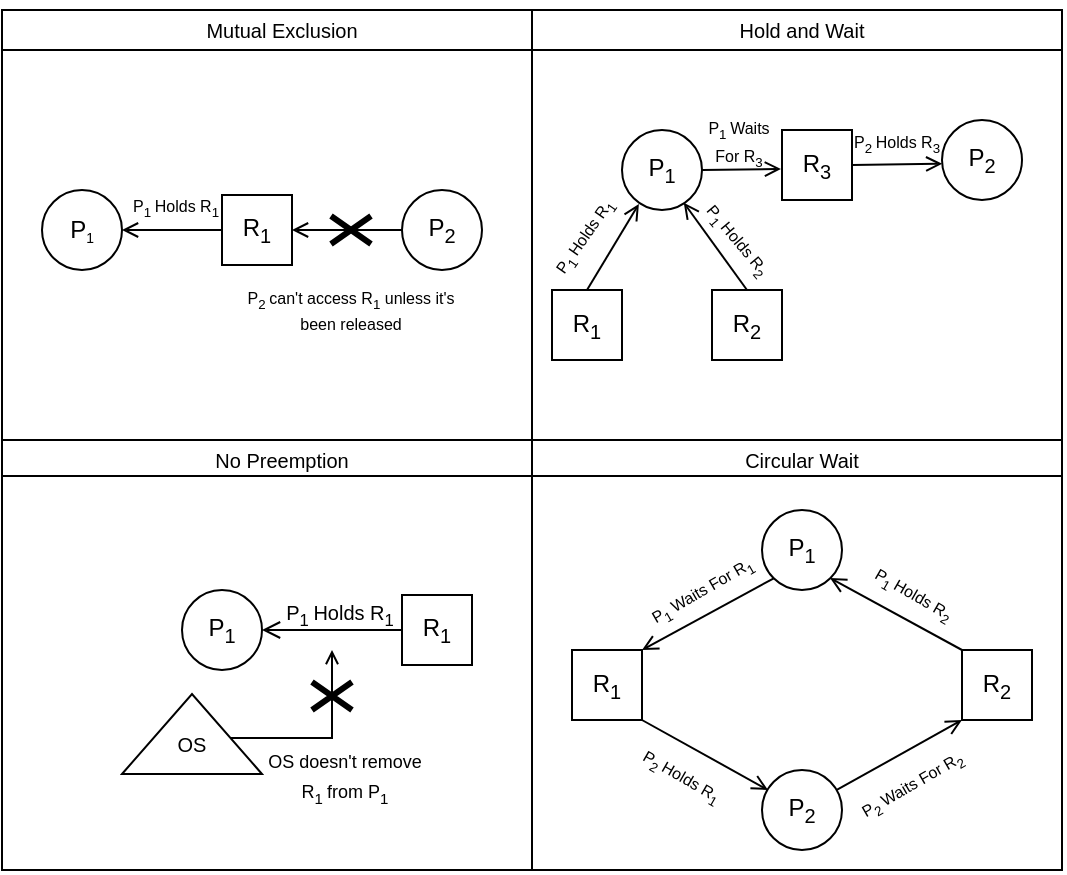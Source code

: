 <mxfile version="25.0.2">
  <diagram name="Page-1" id="F77SFaQp8SZt7heQ1JD7">
    <mxGraphModel dx="624" dy="403" grid="1" gridSize="10" guides="1" tooltips="1" connect="1" arrows="1" fold="1" page="1" pageScale="1" pageWidth="570" pageHeight="940" math="0" shadow="0">
      <root>
        <mxCell id="0" />
        <mxCell id="1" parent="0" />
        <mxCell id="sEBXgarD6pMtnRQl7asV-54" value="" style="group" vertex="1" connectable="0" parent="1">
          <mxGeometry y="70" width="530" height="430" as="geometry" />
        </mxCell>
        <mxCell id="sEBXgarD6pMtnRQl7asV-5" value="" style="group;allowArrows=0;" vertex="1" connectable="0" parent="sEBXgarD6pMtnRQl7asV-54">
          <mxGeometry width="530" height="430" as="geometry" />
        </mxCell>
        <mxCell id="sEBXgarD6pMtnRQl7asV-6" value="" style="endArrow=none;html=1;rounded=0;endFill=0;" edge="1" parent="sEBXgarD6pMtnRQl7asV-5">
          <mxGeometry width="50" height="50" relative="1" as="geometry">
            <mxPoint y="20" as="sourcePoint" />
            <mxPoint x="530" y="20" as="targetPoint" />
          </mxGeometry>
        </mxCell>
        <mxCell id="sEBXgarD6pMtnRQl7asV-7" value="" style="endArrow=none;html=1;rounded=0;endFill=0;" edge="1" parent="sEBXgarD6pMtnRQl7asV-5">
          <mxGeometry width="50" height="50" relative="1" as="geometry">
            <mxPoint y="233" as="sourcePoint" />
            <mxPoint x="530" y="233" as="targetPoint" />
          </mxGeometry>
        </mxCell>
        <mxCell id="sEBXgarD6pMtnRQl7asV-8" value="&lt;span style=&quot;font-size: 10px;&quot;&gt;Mutual Exclusion&lt;/span&gt;" style="text;html=1;align=center;verticalAlign=middle;whiteSpace=wrap;rounded=0;" vertex="1" parent="sEBXgarD6pMtnRQl7asV-5">
          <mxGeometry x="100" y="-5" width="80" height="30" as="geometry" />
        </mxCell>
        <mxCell id="sEBXgarD6pMtnRQl7asV-9" value="&lt;span style=&quot;font-size: 10px;&quot;&gt;Hold and Wait&lt;/span&gt;" style="text;html=1;align=center;verticalAlign=middle;whiteSpace=wrap;rounded=0;" vertex="1" parent="sEBXgarD6pMtnRQl7asV-5">
          <mxGeometry x="360" y="-5" width="80" height="30" as="geometry" />
        </mxCell>
        <mxCell id="sEBXgarD6pMtnRQl7asV-10" value="&lt;span style=&quot;font-size: 10px;&quot;&gt;No Preemption&lt;/span&gt;" style="text;html=1;align=center;verticalAlign=middle;whiteSpace=wrap;rounded=0;" vertex="1" parent="sEBXgarD6pMtnRQl7asV-5">
          <mxGeometry x="100" y="210" width="80" height="30" as="geometry" />
        </mxCell>
        <mxCell id="sEBXgarD6pMtnRQl7asV-11" value="&lt;span style=&quot;font-size: 10px;&quot;&gt;Circular Wait&lt;/span&gt;" style="text;html=1;align=center;verticalAlign=middle;whiteSpace=wrap;rounded=0;" vertex="1" parent="sEBXgarD6pMtnRQl7asV-5">
          <mxGeometry x="360" y="210" width="80" height="30" as="geometry" />
        </mxCell>
        <mxCell id="sEBXgarD6pMtnRQl7asV-20" value="" style="group" vertex="1" connectable="0" parent="sEBXgarD6pMtnRQl7asV-5">
          <mxGeometry x="20" y="90" width="220" height="40" as="geometry" />
        </mxCell>
        <mxCell id="sEBXgarD6pMtnRQl7asV-13" value="R&lt;sub&gt;1&lt;/sub&gt;" style="whiteSpace=wrap;html=1;aspect=fixed;strokeColor=default;fillColor=none;" vertex="1" parent="sEBXgarD6pMtnRQl7asV-20">
          <mxGeometry x="90" y="2.5" width="35" height="35" as="geometry" />
        </mxCell>
        <mxCell id="sEBXgarD6pMtnRQl7asV-16" value="" style="endArrow=open;html=1;rounded=0;exitX=0;exitY=0.5;exitDx=0;exitDy=0;endFill=0;entryX=1;entryY=0.5;entryDx=0;entryDy=0;" edge="1" parent="sEBXgarD6pMtnRQl7asV-20" source="sEBXgarD6pMtnRQl7asV-13" target="sEBXgarD6pMtnRQl7asV-19">
          <mxGeometry width="50" height="50" relative="1" as="geometry">
            <mxPoint x="80" y="17.5" as="sourcePoint" />
            <mxPoint x="230" y="47.5" as="targetPoint" />
          </mxGeometry>
        </mxCell>
        <mxCell id="sEBXgarD6pMtnRQl7asV-17" value="" style="endArrow=open;html=1;rounded=0;exitX=0;exitY=0.5;exitDx=0;exitDy=0;endFill=0;entryX=1;entryY=0.5;entryDx=0;entryDy=0;" edge="1" parent="sEBXgarD6pMtnRQl7asV-20" source="sEBXgarD6pMtnRQl7asV-18" target="sEBXgarD6pMtnRQl7asV-13">
          <mxGeometry width="50" height="50" relative="1" as="geometry">
            <mxPoint x="180" y="17.5" as="sourcePoint" />
            <mxPoint x="130" y="17.5" as="targetPoint" />
          </mxGeometry>
        </mxCell>
        <mxCell id="sEBXgarD6pMtnRQl7asV-18" value="P&lt;sub&gt;2&lt;/sub&gt;" style="ellipse;whiteSpace=wrap;html=1;aspect=fixed;fillColor=none;" vertex="1" parent="sEBXgarD6pMtnRQl7asV-20">
          <mxGeometry x="180" width="40" height="40" as="geometry" />
        </mxCell>
        <mxCell id="sEBXgarD6pMtnRQl7asV-19" value="P&lt;span style=&quot;font-size: 8.333px;&quot;&gt;&lt;sub&gt;1&lt;/sub&gt;&lt;/span&gt;" style="ellipse;whiteSpace=wrap;html=1;aspect=fixed;fillColor=none;" vertex="1" parent="sEBXgarD6pMtnRQl7asV-20">
          <mxGeometry width="40" height="40" as="geometry" />
        </mxCell>
        <mxCell id="sEBXgarD6pMtnRQl7asV-28" value="R&lt;sub&gt;1&lt;/sub&gt;" style="whiteSpace=wrap;html=1;aspect=fixed;strokeColor=default;fillColor=none;" vertex="1" parent="sEBXgarD6pMtnRQl7asV-5">
          <mxGeometry x="275" y="140" width="35" height="35" as="geometry" />
        </mxCell>
        <mxCell id="sEBXgarD6pMtnRQl7asV-27" value="R&lt;sub&gt;2&lt;/sub&gt;" style="whiteSpace=wrap;html=1;aspect=fixed;strokeColor=default;fillColor=none;" vertex="1" parent="sEBXgarD6pMtnRQl7asV-5">
          <mxGeometry x="355" y="140" width="35" height="35" as="geometry" />
        </mxCell>
        <mxCell id="sEBXgarD6pMtnRQl7asV-29" value="R&lt;sub&gt;3&lt;/sub&gt;" style="whiteSpace=wrap;html=1;aspect=fixed;strokeColor=default;fillColor=none;" vertex="1" parent="sEBXgarD6pMtnRQl7asV-5">
          <mxGeometry x="390" y="60" width="35" height="35" as="geometry" />
        </mxCell>
        <mxCell id="sEBXgarD6pMtnRQl7asV-30" value="P&lt;sub&gt;1&lt;/sub&gt;" style="ellipse;whiteSpace=wrap;html=1;aspect=fixed;fillColor=none;" vertex="1" parent="sEBXgarD6pMtnRQl7asV-5">
          <mxGeometry x="310" y="60" width="40" height="40" as="geometry" />
        </mxCell>
        <mxCell id="sEBXgarD6pMtnRQl7asV-31" value="P&lt;sub&gt;2&lt;/sub&gt;" style="ellipse;whiteSpace=wrap;html=1;aspect=fixed;fillColor=none;" vertex="1" parent="sEBXgarD6pMtnRQl7asV-5">
          <mxGeometry x="470" y="55" width="40" height="40" as="geometry" />
        </mxCell>
        <mxCell id="sEBXgarD6pMtnRQl7asV-32" value="" style="endArrow=open;html=1;rounded=0;endFill=0;exitX=0.5;exitY=0;exitDx=0;exitDy=0;entryX=0.211;entryY=0.925;entryDx=0;entryDy=0;entryPerimeter=0;" edge="1" parent="sEBXgarD6pMtnRQl7asV-5" source="sEBXgarD6pMtnRQl7asV-28" target="sEBXgarD6pMtnRQl7asV-30">
          <mxGeometry width="50" height="50" relative="1" as="geometry">
            <mxPoint x="300" y="140" as="sourcePoint" />
            <mxPoint x="350" y="90" as="targetPoint" />
          </mxGeometry>
        </mxCell>
        <mxCell id="sEBXgarD6pMtnRQl7asV-33" value="" style="endArrow=open;html=1;rounded=0;endFill=0;exitX=0.5;exitY=0;exitDx=0;exitDy=0;entryX=0.772;entryY=0.908;entryDx=0;entryDy=0;entryPerimeter=0;" edge="1" parent="sEBXgarD6pMtnRQl7asV-5" source="sEBXgarD6pMtnRQl7asV-27" target="sEBXgarD6pMtnRQl7asV-30">
          <mxGeometry width="50" height="50" relative="1" as="geometry">
            <mxPoint x="280" y="130" as="sourcePoint" />
            <mxPoint x="330" y="80" as="targetPoint" />
          </mxGeometry>
        </mxCell>
        <mxCell id="sEBXgarD6pMtnRQl7asV-34" value="" style="endArrow=open;html=1;rounded=0;endFill=0;exitX=1;exitY=0.5;exitDx=0;exitDy=0;entryX=-0.015;entryY=0.556;entryDx=0;entryDy=0;entryPerimeter=0;" edge="1" parent="sEBXgarD6pMtnRQl7asV-5" source="sEBXgarD6pMtnRQl7asV-30" target="sEBXgarD6pMtnRQl7asV-29">
          <mxGeometry width="50" height="50" relative="1" as="geometry">
            <mxPoint x="320" y="130" as="sourcePoint" />
            <mxPoint x="370" y="80" as="targetPoint" />
          </mxGeometry>
        </mxCell>
        <mxCell id="sEBXgarD6pMtnRQl7asV-35" value="" style="endArrow=open;html=1;rounded=0;endFill=0;exitX=1;exitY=0.5;exitDx=0;exitDy=0;entryX=0.003;entryY=0.547;entryDx=0;entryDy=0;entryPerimeter=0;" edge="1" parent="sEBXgarD6pMtnRQl7asV-5" source="sEBXgarD6pMtnRQl7asV-29" target="sEBXgarD6pMtnRQl7asV-31">
          <mxGeometry width="50" height="50" relative="1" as="geometry">
            <mxPoint x="410" y="110" as="sourcePoint" />
            <mxPoint x="460" y="60" as="targetPoint" />
          </mxGeometry>
        </mxCell>
        <mxCell id="sEBXgarD6pMtnRQl7asV-40" value="" style="group" vertex="1" connectable="0" parent="sEBXgarD6pMtnRQl7asV-5">
          <mxGeometry x="90" y="290" width="145" height="40" as="geometry" />
        </mxCell>
        <mxCell id="sEBXgarD6pMtnRQl7asV-36" value="" style="endArrow=open;endSize=7;html=1;rounded=0;entryX=1;entryY=0.5;entryDx=0;entryDy=0;exitX=0;exitY=0.5;exitDx=0;exitDy=0;" edge="1" parent="sEBXgarD6pMtnRQl7asV-40" source="sEBXgarD6pMtnRQl7asV-37" target="sEBXgarD6pMtnRQl7asV-38">
          <mxGeometry width="160" relative="1" as="geometry">
            <mxPoint x="70" y="32.5" as="sourcePoint" />
            <mxPoint x="30" y="-92" as="targetPoint" />
          </mxGeometry>
        </mxCell>
        <mxCell id="sEBXgarD6pMtnRQl7asV-37" value="R&lt;sub&gt;1&lt;/sub&gt;" style="whiteSpace=wrap;html=1;aspect=fixed;strokeColor=default;fillColor=none;" vertex="1" parent="sEBXgarD6pMtnRQl7asV-40">
          <mxGeometry x="110" y="2.5" width="35" height="35" as="geometry" />
        </mxCell>
        <mxCell id="sEBXgarD6pMtnRQl7asV-38" value="P&lt;sub&gt;1&lt;/sub&gt;" style="ellipse;whiteSpace=wrap;html=1;aspect=fixed;fillColor=none;" vertex="1" parent="sEBXgarD6pMtnRQl7asV-40">
          <mxGeometry width="40" height="40" as="geometry" />
        </mxCell>
        <mxCell id="sEBXgarD6pMtnRQl7asV-39" value="&lt;font style=&quot;font-size: 10px;&quot;&gt;P&lt;sub style=&quot;&quot;&gt;1 &lt;/sub&gt;Holds R&lt;sub style=&quot;&quot;&gt;1&lt;/sub&gt;&lt;/font&gt;" style="text;html=1;align=center;verticalAlign=middle;whiteSpace=wrap;rounded=0;" vertex="1" parent="sEBXgarD6pMtnRQl7asV-40">
          <mxGeometry x="44" y="0.5" width="70" height="20" as="geometry" />
        </mxCell>
        <mxCell id="sEBXgarD6pMtnRQl7asV-51" value="" style="group" vertex="1" connectable="0" parent="sEBXgarD6pMtnRQl7asV-5">
          <mxGeometry width="530" height="430" as="geometry" />
        </mxCell>
        <mxCell id="sEBXgarD6pMtnRQl7asV-1" value="" style="rounded=0;whiteSpace=wrap;html=1;fillColor=none;allowArrows=0;connectable=0;" vertex="1" parent="sEBXgarD6pMtnRQl7asV-51">
          <mxGeometry width="530" height="430" as="geometry" />
        </mxCell>
        <mxCell id="sEBXgarD6pMtnRQl7asV-50" value="" style="group" vertex="1" connectable="0" parent="sEBXgarD6pMtnRQl7asV-51">
          <mxGeometry x="60" y="320" width="120" height="62" as="geometry" />
        </mxCell>
        <mxCell id="sEBXgarD6pMtnRQl7asV-43" value="" style="group" vertex="1" connectable="0" parent="sEBXgarD6pMtnRQl7asV-50">
          <mxGeometry y="22" width="70" height="40" as="geometry" />
        </mxCell>
        <mxCell id="sEBXgarD6pMtnRQl7asV-41" value="" style="triangle;whiteSpace=wrap;html=1;direction=north;fillColor=none;" vertex="1" parent="sEBXgarD6pMtnRQl7asV-43">
          <mxGeometry width="70" height="40" as="geometry" />
        </mxCell>
        <mxCell id="sEBXgarD6pMtnRQl7asV-42" value="&lt;span style=&quot;font-size: 10px;&quot;&gt;OS&lt;/span&gt;" style="text;html=1;align=center;verticalAlign=middle;whiteSpace=wrap;rounded=0;" vertex="1" parent="sEBXgarD6pMtnRQl7asV-43">
          <mxGeometry x="5" y="10" width="60" height="30" as="geometry" />
        </mxCell>
        <mxCell id="sEBXgarD6pMtnRQl7asV-44" value="" style="endArrow=open;html=1;rounded=0;endFill=0;bendable=0;deletable=1;editable=1;movable=1;resizable=1;rotatable=1;locked=0;connectable=1;anchorPointDirection=0;startFill=0;endSize=5;" edge="1" parent="sEBXgarD6pMtnRQl7asV-50">
          <mxGeometry width="50" height="50" relative="1" as="geometry">
            <mxPoint x="105" y="44" as="sourcePoint" />
            <mxPoint x="105" as="targetPoint" />
          </mxGeometry>
        </mxCell>
        <mxCell id="sEBXgarD6pMtnRQl7asV-66" value="" style="shape=umlDestroy;whiteSpace=wrap;html=1;strokeWidth=3;targetShapes=umlLifeline;" vertex="1" parent="sEBXgarD6pMtnRQl7asV-50">
          <mxGeometry x="95" y="16" width="20" height="14" as="geometry" />
        </mxCell>
        <mxCell id="sEBXgarD6pMtnRQl7asV-4" value="" style="endArrow=none;html=1;rounded=0;exitX=0;exitY=0.5;exitDx=0;exitDy=0;entryX=1;entryY=0.5;entryDx=0;entryDy=0;endFill=0;" edge="1" parent="sEBXgarD6pMtnRQl7asV-51" source="sEBXgarD6pMtnRQl7asV-1" target="sEBXgarD6pMtnRQl7asV-1">
          <mxGeometry width="50" height="50" relative="1" as="geometry">
            <mxPoint x="285.8" y="10" as="sourcePoint" />
            <mxPoint x="285.8" y="440" as="targetPoint" />
          </mxGeometry>
        </mxCell>
        <mxCell id="sEBXgarD6pMtnRQl7asV-3" value="" style="endArrow=none;html=1;rounded=0;exitX=0.5;exitY=0;exitDx=0;exitDy=0;entryX=0.5;entryY=1;entryDx=0;entryDy=0;endFill=0;" edge="1" parent="sEBXgarD6pMtnRQl7asV-51" source="sEBXgarD6pMtnRQl7asV-1" target="sEBXgarD6pMtnRQl7asV-1">
          <mxGeometry width="50" height="50" relative="1" as="geometry">
            <mxPoint x="250" y="230" as="sourcePoint" />
            <mxPoint x="300" y="180" as="targetPoint" />
          </mxGeometry>
        </mxCell>
        <mxCell id="sEBXgarD6pMtnRQl7asV-56" value="R&lt;sub&gt;1&lt;/sub&gt;" style="whiteSpace=wrap;html=1;aspect=fixed;strokeColor=default;fillColor=none;" vertex="1" parent="sEBXgarD6pMtnRQl7asV-51">
          <mxGeometry x="285" y="320" width="35" height="35" as="geometry" />
        </mxCell>
        <mxCell id="sEBXgarD6pMtnRQl7asV-57" value="R&lt;sub&gt;2&lt;/sub&gt;" style="whiteSpace=wrap;html=1;aspect=fixed;strokeColor=default;fillColor=none;" vertex="1" parent="sEBXgarD6pMtnRQl7asV-51">
          <mxGeometry x="480" y="320" width="35" height="35" as="geometry" />
        </mxCell>
        <mxCell id="sEBXgarD6pMtnRQl7asV-59" value="P&lt;sub&gt;2&lt;/sub&gt;" style="ellipse;whiteSpace=wrap;html=1;aspect=fixed;fillColor=none;" vertex="1" parent="sEBXgarD6pMtnRQl7asV-51">
          <mxGeometry x="380" y="380" width="40" height="40" as="geometry" />
        </mxCell>
        <mxCell id="sEBXgarD6pMtnRQl7asV-58" value="P&lt;sub&gt;1&lt;/sub&gt;" style="ellipse;whiteSpace=wrap;html=1;aspect=fixed;fillColor=none;" vertex="1" parent="sEBXgarD6pMtnRQl7asV-51">
          <mxGeometry x="380" y="250" width="40" height="40" as="geometry" />
        </mxCell>
        <mxCell id="sEBXgarD6pMtnRQl7asV-60" value="" style="endArrow=open;html=1;rounded=0;endFill=0;exitX=0;exitY=1;exitDx=0;exitDy=0;entryX=1;entryY=0;entryDx=0;entryDy=0;" edge="1" parent="sEBXgarD6pMtnRQl7asV-51" source="sEBXgarD6pMtnRQl7asV-58" target="sEBXgarD6pMtnRQl7asV-56">
          <mxGeometry width="50" height="50" relative="1" as="geometry">
            <mxPoint x="390" y="350" as="sourcePoint" />
            <mxPoint x="440" y="300" as="targetPoint" />
          </mxGeometry>
        </mxCell>
        <mxCell id="sEBXgarD6pMtnRQl7asV-61" value="" style="endArrow=open;html=1;rounded=0;endFill=0;exitX=0;exitY=1;exitDx=0;exitDy=0;entryX=1;entryY=0;entryDx=0;entryDy=0;" edge="1" parent="sEBXgarD6pMtnRQl7asV-51">
          <mxGeometry width="50" height="50" relative="1" as="geometry">
            <mxPoint x="480" y="320" as="sourcePoint" />
            <mxPoint x="414" y="284" as="targetPoint" />
          </mxGeometry>
        </mxCell>
        <mxCell id="sEBXgarD6pMtnRQl7asV-62" value="" style="endArrow=open;html=1;rounded=0;endFill=0;exitX=0.929;exitY=0.253;exitDx=0;exitDy=0;entryX=0.929;entryY=0.253;entryDx=0;entryDy=0;entryPerimeter=0;exitPerimeter=0;" edge="1" parent="sEBXgarD6pMtnRQl7asV-51" source="sEBXgarD6pMtnRQl7asV-59">
          <mxGeometry width="50" height="50" relative="1" as="geometry">
            <mxPoint x="418" y="390" as="sourcePoint" />
            <mxPoint x="480" y="355" as="targetPoint" />
          </mxGeometry>
        </mxCell>
        <mxCell id="sEBXgarD6pMtnRQl7asV-64" value="" style="endArrow=open;html=1;rounded=0;endFill=0;exitX=0;exitY=1;exitDx=0;exitDy=0;entryX=0.929;entryY=0.253;entryDx=0;entryDy=0;entryPerimeter=0;" edge="1" parent="sEBXgarD6pMtnRQl7asV-51">
          <mxGeometry width="50" height="50" relative="1" as="geometry">
            <mxPoint x="320" y="355" as="sourcePoint" />
            <mxPoint x="383" y="390" as="targetPoint" />
          </mxGeometry>
        </mxCell>
        <mxCell id="sEBXgarD6pMtnRQl7asV-67" value="&lt;font style=&quot;font-size: 9px;&quot;&gt;OS doesn&#39;t remove R&lt;sub style=&quot;&quot;&gt;1 &lt;/sub&gt;from P&lt;sub style=&quot;&quot;&gt;1&lt;/sub&gt;&lt;/font&gt;" style="text;html=1;align=center;verticalAlign=middle;whiteSpace=wrap;rounded=0;" vertex="1" parent="sEBXgarD6pMtnRQl7asV-51">
          <mxGeometry x="131" y="368" width="81" height="30" as="geometry" />
        </mxCell>
        <mxCell id="sEBXgarD6pMtnRQl7asV-68" value="" style="shape=umlDestroy;whiteSpace=wrap;html=1;strokeWidth=3;targetShapes=umlLifeline;" vertex="1" parent="sEBXgarD6pMtnRQl7asV-51">
          <mxGeometry x="164.5" y="103" width="20" height="14" as="geometry" />
        </mxCell>
        <mxCell id="sEBXgarD6pMtnRQl7asV-69" value="&lt;font style=&quot;font-size: 8px;&quot;&gt;P&lt;sub&gt;2&lt;/sub&gt;&lt;sub style=&quot;&quot;&gt;&amp;nbsp;&lt;/sub&gt;can&#39;t access&amp;nbsp;R&lt;sub style=&quot;&quot;&gt;1&lt;/sub&gt;&amp;nbsp;unless it&#39;s been released&lt;/font&gt;" style="text;html=1;align=center;verticalAlign=middle;whiteSpace=wrap;rounded=0;fontSize=10;" vertex="1" parent="sEBXgarD6pMtnRQl7asV-51">
          <mxGeometry x="120.25" y="140" width="108.5" height="20" as="geometry" />
        </mxCell>
        <mxCell id="sEBXgarD6pMtnRQl7asV-70" value="&lt;font style=&quot;font-size: 8px;&quot;&gt;P&lt;sub style=&quot;&quot;&gt;1 &lt;/sub&gt;Holds R&lt;sub style=&quot;&quot;&gt;2&lt;/sub&gt;&lt;/font&gt;" style="text;html=1;align=center;verticalAlign=middle;whiteSpace=wrap;rounded=0;fontSize=10;rotation=50;" vertex="1" parent="sEBXgarD6pMtnRQl7asV-51">
          <mxGeometry x="338" y="105" width="60" height="20" as="geometry" />
        </mxCell>
        <mxCell id="sEBXgarD6pMtnRQl7asV-71" value="&lt;font style=&quot;font-size: 8px;&quot;&gt;P&lt;sub style=&quot;&quot;&gt;1 &lt;/sub&gt;Holds R&lt;sub style=&quot;&quot;&gt;1&lt;/sub&gt;&lt;/font&gt;" style="text;html=1;align=center;verticalAlign=middle;whiteSpace=wrap;rounded=0;fontSize=10;rotation=-55;" vertex="1" parent="sEBXgarD6pMtnRQl7asV-51">
          <mxGeometry x="261" y="103" width="60" height="20" as="geometry" />
        </mxCell>
        <mxCell id="sEBXgarD6pMtnRQl7asV-73" value="&lt;font style=&quot;font-size: 8px;&quot;&gt;P&lt;sub style=&quot;&quot;&gt;2&amp;nbsp;&lt;/sub&gt;Holds R&lt;sub style=&quot;&quot;&gt;3&lt;/sub&gt;&lt;/font&gt;" style="text;html=1;align=center;verticalAlign=middle;whiteSpace=wrap;rounded=0;fontSize=10;" vertex="1" parent="sEBXgarD6pMtnRQl7asV-51">
          <mxGeometry x="423" y="56" width="49" height="20" as="geometry" />
        </mxCell>
        <mxCell id="sEBXgarD6pMtnRQl7asV-74" value="&lt;font style=&quot;font-size: 8px;&quot;&gt;P&lt;sub style=&quot;&quot;&gt;1&amp;nbsp;&lt;/sub&gt;Waits For&amp;nbsp;R&lt;sub style=&quot;&quot;&gt;3&lt;/sub&gt;&lt;/font&gt;" style="text;html=1;align=center;verticalAlign=middle;whiteSpace=wrap;rounded=0;fontSize=10;" vertex="1" parent="sEBXgarD6pMtnRQl7asV-51">
          <mxGeometry x="343.5" y="59" width="49" height="14" as="geometry" />
        </mxCell>
        <mxCell id="sEBXgarD6pMtnRQl7asV-75" value="&lt;font style=&quot;font-size: 8px;&quot;&gt;P&lt;sub style=&quot;&quot;&gt;1 &lt;/sub&gt;Waits For&amp;nbsp;R&lt;sub style=&quot;&quot;&gt;1&lt;/sub&gt;&lt;/font&gt;" style="text;html=1;align=center;verticalAlign=middle;whiteSpace=wrap;rounded=0;fontSize=10;rotation=-30;" vertex="1" parent="sEBXgarD6pMtnRQl7asV-51">
          <mxGeometry x="320" y="280" width="60" height="20" as="geometry" />
        </mxCell>
        <mxCell id="sEBXgarD6pMtnRQl7asV-76" value="&lt;font style=&quot;font-size: 8px;&quot;&gt;P&lt;sub style=&quot;&quot;&gt;2&amp;nbsp;&lt;/sub&gt;Waits For&amp;nbsp;R&lt;sub style=&quot;&quot;&gt;2&lt;/sub&gt;&lt;/font&gt;" style="text;html=1;align=center;verticalAlign=middle;whiteSpace=wrap;rounded=0;fontSize=10;rotation=-30;" vertex="1" parent="sEBXgarD6pMtnRQl7asV-51">
          <mxGeometry x="425" y="377" width="60" height="20" as="geometry" />
        </mxCell>
        <mxCell id="sEBXgarD6pMtnRQl7asV-77" value="&lt;font style=&quot;font-size: 8px;&quot;&gt;P&lt;sub style=&quot;&quot;&gt;1 &lt;/sub&gt;Holds R&lt;sub style=&quot;&quot;&gt;2&lt;/sub&gt;&lt;/font&gt;" style="text;html=1;align=center;verticalAlign=middle;whiteSpace=wrap;rounded=0;fontSize=10;rotation=30;" vertex="1" parent="sEBXgarD6pMtnRQl7asV-51">
          <mxGeometry x="426" y="282" width="60" height="20" as="geometry" />
        </mxCell>
        <mxCell id="sEBXgarD6pMtnRQl7asV-78" value="&lt;font style=&quot;font-size: 8px;&quot;&gt;P&lt;sub style=&quot;&quot;&gt;2&amp;nbsp;&lt;/sub&gt;Holds R&lt;sub style=&quot;&quot;&gt;1&lt;/sub&gt;&lt;/font&gt;" style="text;html=1;align=center;verticalAlign=middle;whiteSpace=wrap;rounded=0;fontSize=10;rotation=30;" vertex="1" parent="sEBXgarD6pMtnRQl7asV-51">
          <mxGeometry x="310" y="373" width="60" height="20" as="geometry" />
        </mxCell>
        <mxCell id="sEBXgarD6pMtnRQl7asV-45" value="" style="endArrow=none;html=1;rounded=0;exitX=1;exitY=0.6;exitDx=0;exitDy=0;exitPerimeter=0;" edge="1" parent="sEBXgarD6pMtnRQl7asV-54">
          <mxGeometry width="50" height="50" relative="1" as="geometry">
            <mxPoint x="114.0" y="364" as="sourcePoint" />
            <mxPoint x="165.5" y="364" as="targetPoint" />
          </mxGeometry>
        </mxCell>
        <mxCell id="sEBXgarD6pMtnRQl7asV-65" value="&lt;font style=&quot;font-size: 8px;&quot;&gt;P&lt;sub style=&quot;&quot;&gt;1 &lt;/sub&gt;Holds R&lt;sub style=&quot;&quot;&gt;1&lt;/sub&gt;&lt;/font&gt;" style="text;html=1;align=center;verticalAlign=middle;whiteSpace=wrap;rounded=0;fontSize=10;" vertex="1" parent="1">
          <mxGeometry x="57" y="158" width="60" height="20" as="geometry" />
        </mxCell>
      </root>
    </mxGraphModel>
  </diagram>
</mxfile>
